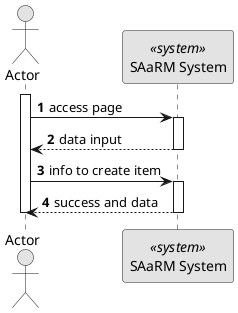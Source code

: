 @startuml
skinparam monochrome true
skinparam packageStyle rectangle
skinparam shadowing false

autonumber

actor "Actor" as AD
participant "SAaRM System" as SYS <<system>>

activate AD
AD -> SYS: access page
activate SYS
SYS --> AD : data input
deactivate SYS
AD -> SYS : info to create item
activate SYS
SYS --> AD : success and data

deactivate SYS

deactivate AD



@enduml